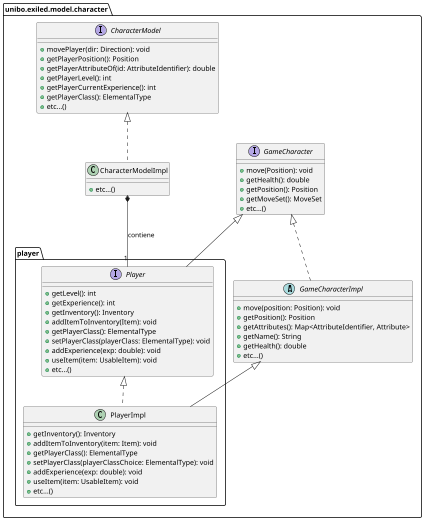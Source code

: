 @startuml
scale 0.5
set separator none
package unibo.exiled.model.character
{
  interface GameCharacter {
      + move(Position): void
      + getHealth(): double
      + getPosition(): Position
      + getMoveSet(): MoveSet
      + etc...()
  }
  
  abstract class GameCharacterImpl implements GameCharacter {
      + move(position: Position): void
      + getPosition(): Position
      + getAttributes(): Map<AttributeIdentifier, Attribute>
      + getName(): String
      + getHealth(): double
      + etc...()
  }
  
  package player{
    interface Player extends GameCharacter {
        + getLevel(): int
        + getExperience(): int
        + getInventory(): Inventory
        + addItemToInventory(Item): void
        + getPlayerClass(): ElementalType
        + setPlayerClass(playerClass: ElementalType): void
        + addExperience(exp: double): void
        + useItem(item: UsableItem): void
        + etc...()
    }
    
    class PlayerImpl extends GameCharacterImpl implements Player {
        + getInventory(): Inventory
        + addItemToInventory(item: Item): void
        + getPlayerClass(): ElementalType
        + setPlayerClass(playerClassChoice: ElementalType): void
        + addExperience(exp: double): void
        + useItem(item: UsableItem): void
        + etc...()
    }
  }
  

  
  interface CharacterModel {
      + movePlayer(dir: Direction): void
      + getPlayerPosition(): Position
      + getPlayerAttributeOf(id: AttributeIdentifier): double
      + getPlayerLevel(): int
      + getPlayerCurrentExperience(): int
      + getPlayerClass(): ElementalType
      + etc...()
  }
  
  class CharacterModelImpl implements CharacterModel {
       + etc...()
  }
}

CharacterModelImpl *-- "1" Player : contiene

@enduml

